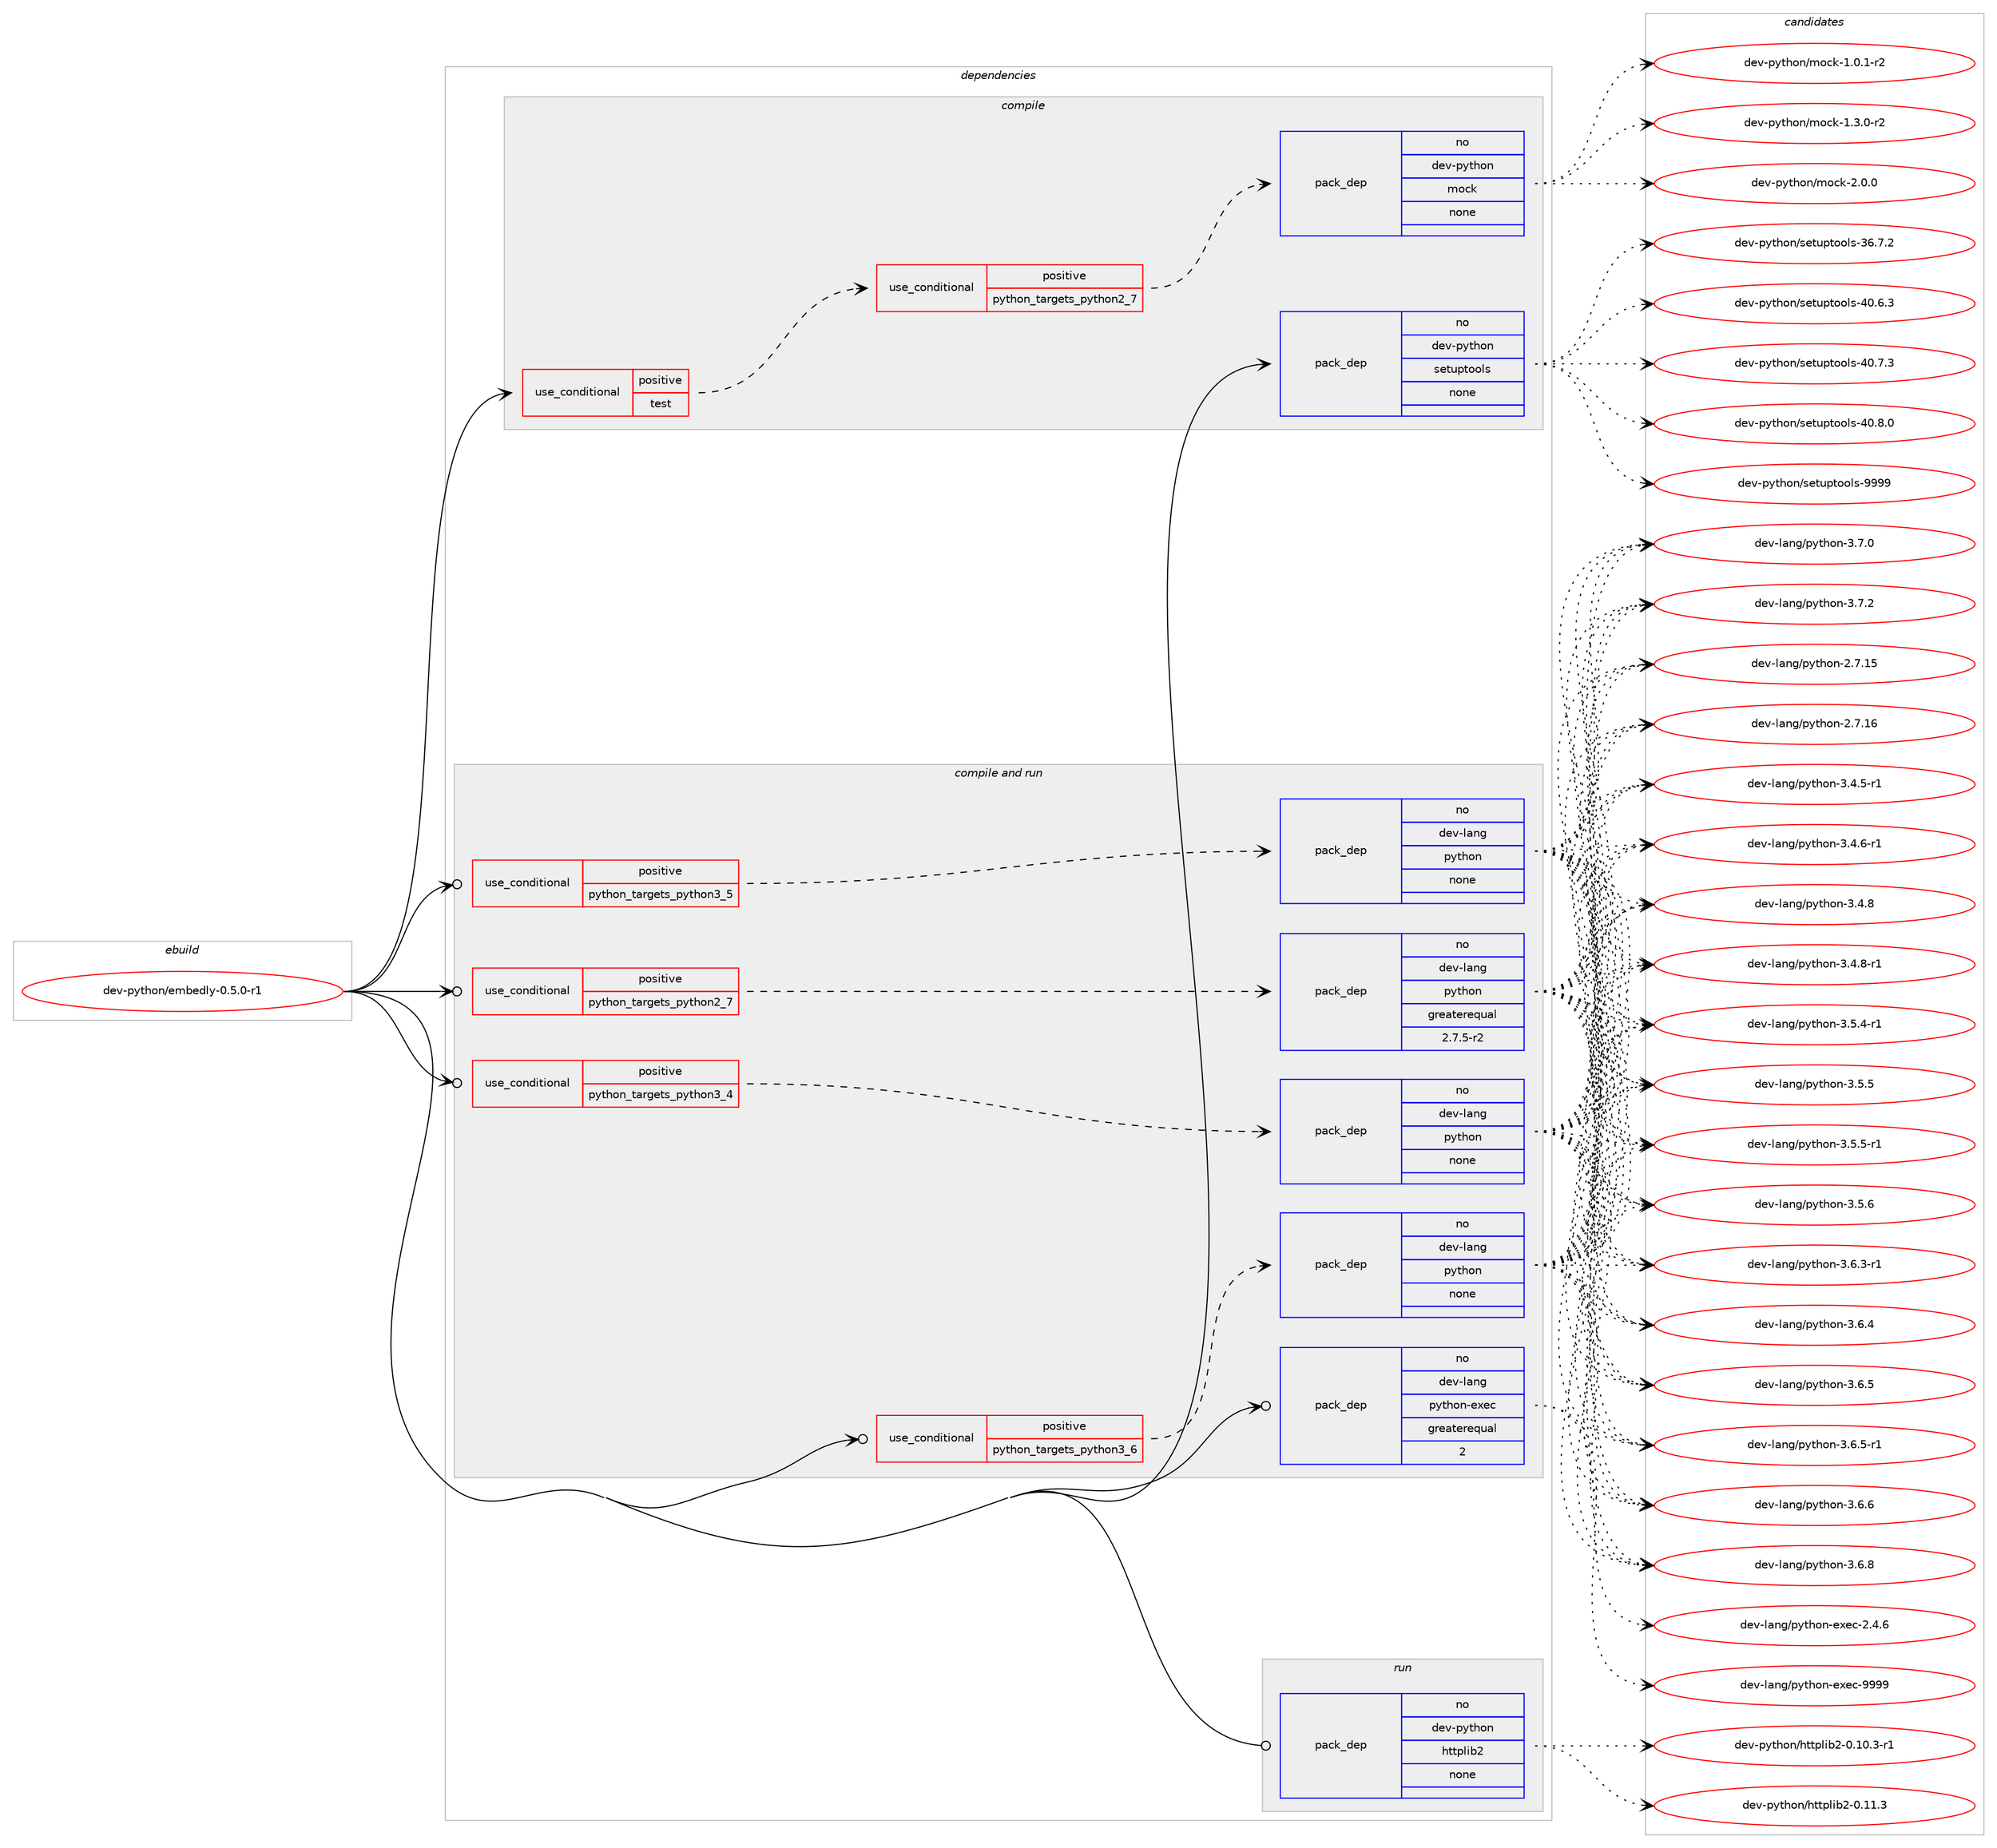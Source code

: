 digraph prolog {

# *************
# Graph options
# *************

newrank=true;
concentrate=true;
compound=true;
graph [rankdir=LR,fontname=Helvetica,fontsize=10,ranksep=1.5];#, ranksep=2.5, nodesep=0.2];
edge  [arrowhead=vee];
node  [fontname=Helvetica,fontsize=10];

# **********
# The ebuild
# **********

subgraph cluster_leftcol {
color=gray;
rank=same;
label=<<i>ebuild</i>>;
id [label="dev-python/embedly-0.5.0-r1", color=red, width=4, href="../dev-python/embedly-0.5.0-r1.svg"];
}

# ****************
# The dependencies
# ****************

subgraph cluster_midcol {
color=gray;
label=<<i>dependencies</i>>;
subgraph cluster_compile {
fillcolor="#eeeeee";
style=filled;
label=<<i>compile</i>>;
subgraph cond373861 {
dependency1407839 [label=<<TABLE BORDER="0" CELLBORDER="1" CELLSPACING="0" CELLPADDING="4"><TR><TD ROWSPAN="3" CELLPADDING="10">use_conditional</TD></TR><TR><TD>positive</TD></TR><TR><TD>test</TD></TR></TABLE>>, shape=none, color=red];
subgraph cond373862 {
dependency1407840 [label=<<TABLE BORDER="0" CELLBORDER="1" CELLSPACING="0" CELLPADDING="4"><TR><TD ROWSPAN="3" CELLPADDING="10">use_conditional</TD></TR><TR><TD>positive</TD></TR><TR><TD>python_targets_python2_7</TD></TR></TABLE>>, shape=none, color=red];
subgraph pack1010720 {
dependency1407841 [label=<<TABLE BORDER="0" CELLBORDER="1" CELLSPACING="0" CELLPADDING="4" WIDTH="220"><TR><TD ROWSPAN="6" CELLPADDING="30">pack_dep</TD></TR><TR><TD WIDTH="110">no</TD></TR><TR><TD>dev-python</TD></TR><TR><TD>mock</TD></TR><TR><TD>none</TD></TR><TR><TD></TD></TR></TABLE>>, shape=none, color=blue];
}
dependency1407840:e -> dependency1407841:w [weight=20,style="dashed",arrowhead="vee"];
}
dependency1407839:e -> dependency1407840:w [weight=20,style="dashed",arrowhead="vee"];
}
id:e -> dependency1407839:w [weight=20,style="solid",arrowhead="vee"];
subgraph pack1010721 {
dependency1407842 [label=<<TABLE BORDER="0" CELLBORDER="1" CELLSPACING="0" CELLPADDING="4" WIDTH="220"><TR><TD ROWSPAN="6" CELLPADDING="30">pack_dep</TD></TR><TR><TD WIDTH="110">no</TD></TR><TR><TD>dev-python</TD></TR><TR><TD>setuptools</TD></TR><TR><TD>none</TD></TR><TR><TD></TD></TR></TABLE>>, shape=none, color=blue];
}
id:e -> dependency1407842:w [weight=20,style="solid",arrowhead="vee"];
}
subgraph cluster_compileandrun {
fillcolor="#eeeeee";
style=filled;
label=<<i>compile and run</i>>;
subgraph cond373863 {
dependency1407843 [label=<<TABLE BORDER="0" CELLBORDER="1" CELLSPACING="0" CELLPADDING="4"><TR><TD ROWSPAN="3" CELLPADDING="10">use_conditional</TD></TR><TR><TD>positive</TD></TR><TR><TD>python_targets_python2_7</TD></TR></TABLE>>, shape=none, color=red];
subgraph pack1010722 {
dependency1407844 [label=<<TABLE BORDER="0" CELLBORDER="1" CELLSPACING="0" CELLPADDING="4" WIDTH="220"><TR><TD ROWSPAN="6" CELLPADDING="30">pack_dep</TD></TR><TR><TD WIDTH="110">no</TD></TR><TR><TD>dev-lang</TD></TR><TR><TD>python</TD></TR><TR><TD>greaterequal</TD></TR><TR><TD>2.7.5-r2</TD></TR></TABLE>>, shape=none, color=blue];
}
dependency1407843:e -> dependency1407844:w [weight=20,style="dashed",arrowhead="vee"];
}
id:e -> dependency1407843:w [weight=20,style="solid",arrowhead="odotvee"];
subgraph cond373864 {
dependency1407845 [label=<<TABLE BORDER="0" CELLBORDER="1" CELLSPACING="0" CELLPADDING="4"><TR><TD ROWSPAN="3" CELLPADDING="10">use_conditional</TD></TR><TR><TD>positive</TD></TR><TR><TD>python_targets_python3_4</TD></TR></TABLE>>, shape=none, color=red];
subgraph pack1010723 {
dependency1407846 [label=<<TABLE BORDER="0" CELLBORDER="1" CELLSPACING="0" CELLPADDING="4" WIDTH="220"><TR><TD ROWSPAN="6" CELLPADDING="30">pack_dep</TD></TR><TR><TD WIDTH="110">no</TD></TR><TR><TD>dev-lang</TD></TR><TR><TD>python</TD></TR><TR><TD>none</TD></TR><TR><TD></TD></TR></TABLE>>, shape=none, color=blue];
}
dependency1407845:e -> dependency1407846:w [weight=20,style="dashed",arrowhead="vee"];
}
id:e -> dependency1407845:w [weight=20,style="solid",arrowhead="odotvee"];
subgraph cond373865 {
dependency1407847 [label=<<TABLE BORDER="0" CELLBORDER="1" CELLSPACING="0" CELLPADDING="4"><TR><TD ROWSPAN="3" CELLPADDING="10">use_conditional</TD></TR><TR><TD>positive</TD></TR><TR><TD>python_targets_python3_5</TD></TR></TABLE>>, shape=none, color=red];
subgraph pack1010724 {
dependency1407848 [label=<<TABLE BORDER="0" CELLBORDER="1" CELLSPACING="0" CELLPADDING="4" WIDTH="220"><TR><TD ROWSPAN="6" CELLPADDING="30">pack_dep</TD></TR><TR><TD WIDTH="110">no</TD></TR><TR><TD>dev-lang</TD></TR><TR><TD>python</TD></TR><TR><TD>none</TD></TR><TR><TD></TD></TR></TABLE>>, shape=none, color=blue];
}
dependency1407847:e -> dependency1407848:w [weight=20,style="dashed",arrowhead="vee"];
}
id:e -> dependency1407847:w [weight=20,style="solid",arrowhead="odotvee"];
subgraph cond373866 {
dependency1407849 [label=<<TABLE BORDER="0" CELLBORDER="1" CELLSPACING="0" CELLPADDING="4"><TR><TD ROWSPAN="3" CELLPADDING="10">use_conditional</TD></TR><TR><TD>positive</TD></TR><TR><TD>python_targets_python3_6</TD></TR></TABLE>>, shape=none, color=red];
subgraph pack1010725 {
dependency1407850 [label=<<TABLE BORDER="0" CELLBORDER="1" CELLSPACING="0" CELLPADDING="4" WIDTH="220"><TR><TD ROWSPAN="6" CELLPADDING="30">pack_dep</TD></TR><TR><TD WIDTH="110">no</TD></TR><TR><TD>dev-lang</TD></TR><TR><TD>python</TD></TR><TR><TD>none</TD></TR><TR><TD></TD></TR></TABLE>>, shape=none, color=blue];
}
dependency1407849:e -> dependency1407850:w [weight=20,style="dashed",arrowhead="vee"];
}
id:e -> dependency1407849:w [weight=20,style="solid",arrowhead="odotvee"];
subgraph pack1010726 {
dependency1407851 [label=<<TABLE BORDER="0" CELLBORDER="1" CELLSPACING="0" CELLPADDING="4" WIDTH="220"><TR><TD ROWSPAN="6" CELLPADDING="30">pack_dep</TD></TR><TR><TD WIDTH="110">no</TD></TR><TR><TD>dev-lang</TD></TR><TR><TD>python-exec</TD></TR><TR><TD>greaterequal</TD></TR><TR><TD>2</TD></TR></TABLE>>, shape=none, color=blue];
}
id:e -> dependency1407851:w [weight=20,style="solid",arrowhead="odotvee"];
}
subgraph cluster_run {
fillcolor="#eeeeee";
style=filled;
label=<<i>run</i>>;
subgraph pack1010727 {
dependency1407852 [label=<<TABLE BORDER="0" CELLBORDER="1" CELLSPACING="0" CELLPADDING="4" WIDTH="220"><TR><TD ROWSPAN="6" CELLPADDING="30">pack_dep</TD></TR><TR><TD WIDTH="110">no</TD></TR><TR><TD>dev-python</TD></TR><TR><TD>httplib2</TD></TR><TR><TD>none</TD></TR><TR><TD></TD></TR></TABLE>>, shape=none, color=blue];
}
id:e -> dependency1407852:w [weight=20,style="solid",arrowhead="odot"];
}
}

# **************
# The candidates
# **************

subgraph cluster_choices {
rank=same;
color=gray;
label=<<i>candidates</i>>;

subgraph choice1010720 {
color=black;
nodesep=1;
choice1001011184511212111610411111047109111991074549464846494511450 [label="dev-python/mock-1.0.1-r2", color=red, width=4,href="../dev-python/mock-1.0.1-r2.svg"];
choice1001011184511212111610411111047109111991074549465146484511450 [label="dev-python/mock-1.3.0-r2", color=red, width=4,href="../dev-python/mock-1.3.0-r2.svg"];
choice100101118451121211161041111104710911199107455046484648 [label="dev-python/mock-2.0.0", color=red, width=4,href="../dev-python/mock-2.0.0.svg"];
dependency1407841:e -> choice1001011184511212111610411111047109111991074549464846494511450:w [style=dotted,weight="100"];
dependency1407841:e -> choice1001011184511212111610411111047109111991074549465146484511450:w [style=dotted,weight="100"];
dependency1407841:e -> choice100101118451121211161041111104710911199107455046484648:w [style=dotted,weight="100"];
}
subgraph choice1010721 {
color=black;
nodesep=1;
choice100101118451121211161041111104711510111611711211611111110811545515446554650 [label="dev-python/setuptools-36.7.2", color=red, width=4,href="../dev-python/setuptools-36.7.2.svg"];
choice100101118451121211161041111104711510111611711211611111110811545524846544651 [label="dev-python/setuptools-40.6.3", color=red, width=4,href="../dev-python/setuptools-40.6.3.svg"];
choice100101118451121211161041111104711510111611711211611111110811545524846554651 [label="dev-python/setuptools-40.7.3", color=red, width=4,href="../dev-python/setuptools-40.7.3.svg"];
choice100101118451121211161041111104711510111611711211611111110811545524846564648 [label="dev-python/setuptools-40.8.0", color=red, width=4,href="../dev-python/setuptools-40.8.0.svg"];
choice10010111845112121116104111110471151011161171121161111111081154557575757 [label="dev-python/setuptools-9999", color=red, width=4,href="../dev-python/setuptools-9999.svg"];
dependency1407842:e -> choice100101118451121211161041111104711510111611711211611111110811545515446554650:w [style=dotted,weight="100"];
dependency1407842:e -> choice100101118451121211161041111104711510111611711211611111110811545524846544651:w [style=dotted,weight="100"];
dependency1407842:e -> choice100101118451121211161041111104711510111611711211611111110811545524846554651:w [style=dotted,weight="100"];
dependency1407842:e -> choice100101118451121211161041111104711510111611711211611111110811545524846564648:w [style=dotted,weight="100"];
dependency1407842:e -> choice10010111845112121116104111110471151011161171121161111111081154557575757:w [style=dotted,weight="100"];
}
subgraph choice1010722 {
color=black;
nodesep=1;
choice10010111845108971101034711212111610411111045504655464953 [label="dev-lang/python-2.7.15", color=red, width=4,href="../dev-lang/python-2.7.15.svg"];
choice10010111845108971101034711212111610411111045504655464954 [label="dev-lang/python-2.7.16", color=red, width=4,href="../dev-lang/python-2.7.16.svg"];
choice1001011184510897110103471121211161041111104551465246534511449 [label="dev-lang/python-3.4.5-r1", color=red, width=4,href="../dev-lang/python-3.4.5-r1.svg"];
choice1001011184510897110103471121211161041111104551465246544511449 [label="dev-lang/python-3.4.6-r1", color=red, width=4,href="../dev-lang/python-3.4.6-r1.svg"];
choice100101118451089711010347112121116104111110455146524656 [label="dev-lang/python-3.4.8", color=red, width=4,href="../dev-lang/python-3.4.8.svg"];
choice1001011184510897110103471121211161041111104551465246564511449 [label="dev-lang/python-3.4.8-r1", color=red, width=4,href="../dev-lang/python-3.4.8-r1.svg"];
choice1001011184510897110103471121211161041111104551465346524511449 [label="dev-lang/python-3.5.4-r1", color=red, width=4,href="../dev-lang/python-3.5.4-r1.svg"];
choice100101118451089711010347112121116104111110455146534653 [label="dev-lang/python-3.5.5", color=red, width=4,href="../dev-lang/python-3.5.5.svg"];
choice1001011184510897110103471121211161041111104551465346534511449 [label="dev-lang/python-3.5.5-r1", color=red, width=4,href="../dev-lang/python-3.5.5-r1.svg"];
choice100101118451089711010347112121116104111110455146534654 [label="dev-lang/python-3.5.6", color=red, width=4,href="../dev-lang/python-3.5.6.svg"];
choice1001011184510897110103471121211161041111104551465446514511449 [label="dev-lang/python-3.6.3-r1", color=red, width=4,href="../dev-lang/python-3.6.3-r1.svg"];
choice100101118451089711010347112121116104111110455146544652 [label="dev-lang/python-3.6.4", color=red, width=4,href="../dev-lang/python-3.6.4.svg"];
choice100101118451089711010347112121116104111110455146544653 [label="dev-lang/python-3.6.5", color=red, width=4,href="../dev-lang/python-3.6.5.svg"];
choice1001011184510897110103471121211161041111104551465446534511449 [label="dev-lang/python-3.6.5-r1", color=red, width=4,href="../dev-lang/python-3.6.5-r1.svg"];
choice100101118451089711010347112121116104111110455146544654 [label="dev-lang/python-3.6.6", color=red, width=4,href="../dev-lang/python-3.6.6.svg"];
choice100101118451089711010347112121116104111110455146544656 [label="dev-lang/python-3.6.8", color=red, width=4,href="../dev-lang/python-3.6.8.svg"];
choice100101118451089711010347112121116104111110455146554648 [label="dev-lang/python-3.7.0", color=red, width=4,href="../dev-lang/python-3.7.0.svg"];
choice100101118451089711010347112121116104111110455146554650 [label="dev-lang/python-3.7.2", color=red, width=4,href="../dev-lang/python-3.7.2.svg"];
dependency1407844:e -> choice10010111845108971101034711212111610411111045504655464953:w [style=dotted,weight="100"];
dependency1407844:e -> choice10010111845108971101034711212111610411111045504655464954:w [style=dotted,weight="100"];
dependency1407844:e -> choice1001011184510897110103471121211161041111104551465246534511449:w [style=dotted,weight="100"];
dependency1407844:e -> choice1001011184510897110103471121211161041111104551465246544511449:w [style=dotted,weight="100"];
dependency1407844:e -> choice100101118451089711010347112121116104111110455146524656:w [style=dotted,weight="100"];
dependency1407844:e -> choice1001011184510897110103471121211161041111104551465246564511449:w [style=dotted,weight="100"];
dependency1407844:e -> choice1001011184510897110103471121211161041111104551465346524511449:w [style=dotted,weight="100"];
dependency1407844:e -> choice100101118451089711010347112121116104111110455146534653:w [style=dotted,weight="100"];
dependency1407844:e -> choice1001011184510897110103471121211161041111104551465346534511449:w [style=dotted,weight="100"];
dependency1407844:e -> choice100101118451089711010347112121116104111110455146534654:w [style=dotted,weight="100"];
dependency1407844:e -> choice1001011184510897110103471121211161041111104551465446514511449:w [style=dotted,weight="100"];
dependency1407844:e -> choice100101118451089711010347112121116104111110455146544652:w [style=dotted,weight="100"];
dependency1407844:e -> choice100101118451089711010347112121116104111110455146544653:w [style=dotted,weight="100"];
dependency1407844:e -> choice1001011184510897110103471121211161041111104551465446534511449:w [style=dotted,weight="100"];
dependency1407844:e -> choice100101118451089711010347112121116104111110455146544654:w [style=dotted,weight="100"];
dependency1407844:e -> choice100101118451089711010347112121116104111110455146544656:w [style=dotted,weight="100"];
dependency1407844:e -> choice100101118451089711010347112121116104111110455146554648:w [style=dotted,weight="100"];
dependency1407844:e -> choice100101118451089711010347112121116104111110455146554650:w [style=dotted,weight="100"];
}
subgraph choice1010723 {
color=black;
nodesep=1;
choice10010111845108971101034711212111610411111045504655464953 [label="dev-lang/python-2.7.15", color=red, width=4,href="../dev-lang/python-2.7.15.svg"];
choice10010111845108971101034711212111610411111045504655464954 [label="dev-lang/python-2.7.16", color=red, width=4,href="../dev-lang/python-2.7.16.svg"];
choice1001011184510897110103471121211161041111104551465246534511449 [label="dev-lang/python-3.4.5-r1", color=red, width=4,href="../dev-lang/python-3.4.5-r1.svg"];
choice1001011184510897110103471121211161041111104551465246544511449 [label="dev-lang/python-3.4.6-r1", color=red, width=4,href="../dev-lang/python-3.4.6-r1.svg"];
choice100101118451089711010347112121116104111110455146524656 [label="dev-lang/python-3.4.8", color=red, width=4,href="../dev-lang/python-3.4.8.svg"];
choice1001011184510897110103471121211161041111104551465246564511449 [label="dev-lang/python-3.4.8-r1", color=red, width=4,href="../dev-lang/python-3.4.8-r1.svg"];
choice1001011184510897110103471121211161041111104551465346524511449 [label="dev-lang/python-3.5.4-r1", color=red, width=4,href="../dev-lang/python-3.5.4-r1.svg"];
choice100101118451089711010347112121116104111110455146534653 [label="dev-lang/python-3.5.5", color=red, width=4,href="../dev-lang/python-3.5.5.svg"];
choice1001011184510897110103471121211161041111104551465346534511449 [label="dev-lang/python-3.5.5-r1", color=red, width=4,href="../dev-lang/python-3.5.5-r1.svg"];
choice100101118451089711010347112121116104111110455146534654 [label="dev-lang/python-3.5.6", color=red, width=4,href="../dev-lang/python-3.5.6.svg"];
choice1001011184510897110103471121211161041111104551465446514511449 [label="dev-lang/python-3.6.3-r1", color=red, width=4,href="../dev-lang/python-3.6.3-r1.svg"];
choice100101118451089711010347112121116104111110455146544652 [label="dev-lang/python-3.6.4", color=red, width=4,href="../dev-lang/python-3.6.4.svg"];
choice100101118451089711010347112121116104111110455146544653 [label="dev-lang/python-3.6.5", color=red, width=4,href="../dev-lang/python-3.6.5.svg"];
choice1001011184510897110103471121211161041111104551465446534511449 [label="dev-lang/python-3.6.5-r1", color=red, width=4,href="../dev-lang/python-3.6.5-r1.svg"];
choice100101118451089711010347112121116104111110455146544654 [label="dev-lang/python-3.6.6", color=red, width=4,href="../dev-lang/python-3.6.6.svg"];
choice100101118451089711010347112121116104111110455146544656 [label="dev-lang/python-3.6.8", color=red, width=4,href="../dev-lang/python-3.6.8.svg"];
choice100101118451089711010347112121116104111110455146554648 [label="dev-lang/python-3.7.0", color=red, width=4,href="../dev-lang/python-3.7.0.svg"];
choice100101118451089711010347112121116104111110455146554650 [label="dev-lang/python-3.7.2", color=red, width=4,href="../dev-lang/python-3.7.2.svg"];
dependency1407846:e -> choice10010111845108971101034711212111610411111045504655464953:w [style=dotted,weight="100"];
dependency1407846:e -> choice10010111845108971101034711212111610411111045504655464954:w [style=dotted,weight="100"];
dependency1407846:e -> choice1001011184510897110103471121211161041111104551465246534511449:w [style=dotted,weight="100"];
dependency1407846:e -> choice1001011184510897110103471121211161041111104551465246544511449:w [style=dotted,weight="100"];
dependency1407846:e -> choice100101118451089711010347112121116104111110455146524656:w [style=dotted,weight="100"];
dependency1407846:e -> choice1001011184510897110103471121211161041111104551465246564511449:w [style=dotted,weight="100"];
dependency1407846:e -> choice1001011184510897110103471121211161041111104551465346524511449:w [style=dotted,weight="100"];
dependency1407846:e -> choice100101118451089711010347112121116104111110455146534653:w [style=dotted,weight="100"];
dependency1407846:e -> choice1001011184510897110103471121211161041111104551465346534511449:w [style=dotted,weight="100"];
dependency1407846:e -> choice100101118451089711010347112121116104111110455146534654:w [style=dotted,weight="100"];
dependency1407846:e -> choice1001011184510897110103471121211161041111104551465446514511449:w [style=dotted,weight="100"];
dependency1407846:e -> choice100101118451089711010347112121116104111110455146544652:w [style=dotted,weight="100"];
dependency1407846:e -> choice100101118451089711010347112121116104111110455146544653:w [style=dotted,weight="100"];
dependency1407846:e -> choice1001011184510897110103471121211161041111104551465446534511449:w [style=dotted,weight="100"];
dependency1407846:e -> choice100101118451089711010347112121116104111110455146544654:w [style=dotted,weight="100"];
dependency1407846:e -> choice100101118451089711010347112121116104111110455146544656:w [style=dotted,weight="100"];
dependency1407846:e -> choice100101118451089711010347112121116104111110455146554648:w [style=dotted,weight="100"];
dependency1407846:e -> choice100101118451089711010347112121116104111110455146554650:w [style=dotted,weight="100"];
}
subgraph choice1010724 {
color=black;
nodesep=1;
choice10010111845108971101034711212111610411111045504655464953 [label="dev-lang/python-2.7.15", color=red, width=4,href="../dev-lang/python-2.7.15.svg"];
choice10010111845108971101034711212111610411111045504655464954 [label="dev-lang/python-2.7.16", color=red, width=4,href="../dev-lang/python-2.7.16.svg"];
choice1001011184510897110103471121211161041111104551465246534511449 [label="dev-lang/python-3.4.5-r1", color=red, width=4,href="../dev-lang/python-3.4.5-r1.svg"];
choice1001011184510897110103471121211161041111104551465246544511449 [label="dev-lang/python-3.4.6-r1", color=red, width=4,href="../dev-lang/python-3.4.6-r1.svg"];
choice100101118451089711010347112121116104111110455146524656 [label="dev-lang/python-3.4.8", color=red, width=4,href="../dev-lang/python-3.4.8.svg"];
choice1001011184510897110103471121211161041111104551465246564511449 [label="dev-lang/python-3.4.8-r1", color=red, width=4,href="../dev-lang/python-3.4.8-r1.svg"];
choice1001011184510897110103471121211161041111104551465346524511449 [label="dev-lang/python-3.5.4-r1", color=red, width=4,href="../dev-lang/python-3.5.4-r1.svg"];
choice100101118451089711010347112121116104111110455146534653 [label="dev-lang/python-3.5.5", color=red, width=4,href="../dev-lang/python-3.5.5.svg"];
choice1001011184510897110103471121211161041111104551465346534511449 [label="dev-lang/python-3.5.5-r1", color=red, width=4,href="../dev-lang/python-3.5.5-r1.svg"];
choice100101118451089711010347112121116104111110455146534654 [label="dev-lang/python-3.5.6", color=red, width=4,href="../dev-lang/python-3.5.6.svg"];
choice1001011184510897110103471121211161041111104551465446514511449 [label="dev-lang/python-3.6.3-r1", color=red, width=4,href="../dev-lang/python-3.6.3-r1.svg"];
choice100101118451089711010347112121116104111110455146544652 [label="dev-lang/python-3.6.4", color=red, width=4,href="../dev-lang/python-3.6.4.svg"];
choice100101118451089711010347112121116104111110455146544653 [label="dev-lang/python-3.6.5", color=red, width=4,href="../dev-lang/python-3.6.5.svg"];
choice1001011184510897110103471121211161041111104551465446534511449 [label="dev-lang/python-3.6.5-r1", color=red, width=4,href="../dev-lang/python-3.6.5-r1.svg"];
choice100101118451089711010347112121116104111110455146544654 [label="dev-lang/python-3.6.6", color=red, width=4,href="../dev-lang/python-3.6.6.svg"];
choice100101118451089711010347112121116104111110455146544656 [label="dev-lang/python-3.6.8", color=red, width=4,href="../dev-lang/python-3.6.8.svg"];
choice100101118451089711010347112121116104111110455146554648 [label="dev-lang/python-3.7.0", color=red, width=4,href="../dev-lang/python-3.7.0.svg"];
choice100101118451089711010347112121116104111110455146554650 [label="dev-lang/python-3.7.2", color=red, width=4,href="../dev-lang/python-3.7.2.svg"];
dependency1407848:e -> choice10010111845108971101034711212111610411111045504655464953:w [style=dotted,weight="100"];
dependency1407848:e -> choice10010111845108971101034711212111610411111045504655464954:w [style=dotted,weight="100"];
dependency1407848:e -> choice1001011184510897110103471121211161041111104551465246534511449:w [style=dotted,weight="100"];
dependency1407848:e -> choice1001011184510897110103471121211161041111104551465246544511449:w [style=dotted,weight="100"];
dependency1407848:e -> choice100101118451089711010347112121116104111110455146524656:w [style=dotted,weight="100"];
dependency1407848:e -> choice1001011184510897110103471121211161041111104551465246564511449:w [style=dotted,weight="100"];
dependency1407848:e -> choice1001011184510897110103471121211161041111104551465346524511449:w [style=dotted,weight="100"];
dependency1407848:e -> choice100101118451089711010347112121116104111110455146534653:w [style=dotted,weight="100"];
dependency1407848:e -> choice1001011184510897110103471121211161041111104551465346534511449:w [style=dotted,weight="100"];
dependency1407848:e -> choice100101118451089711010347112121116104111110455146534654:w [style=dotted,weight="100"];
dependency1407848:e -> choice1001011184510897110103471121211161041111104551465446514511449:w [style=dotted,weight="100"];
dependency1407848:e -> choice100101118451089711010347112121116104111110455146544652:w [style=dotted,weight="100"];
dependency1407848:e -> choice100101118451089711010347112121116104111110455146544653:w [style=dotted,weight="100"];
dependency1407848:e -> choice1001011184510897110103471121211161041111104551465446534511449:w [style=dotted,weight="100"];
dependency1407848:e -> choice100101118451089711010347112121116104111110455146544654:w [style=dotted,weight="100"];
dependency1407848:e -> choice100101118451089711010347112121116104111110455146544656:w [style=dotted,weight="100"];
dependency1407848:e -> choice100101118451089711010347112121116104111110455146554648:w [style=dotted,weight="100"];
dependency1407848:e -> choice100101118451089711010347112121116104111110455146554650:w [style=dotted,weight="100"];
}
subgraph choice1010725 {
color=black;
nodesep=1;
choice10010111845108971101034711212111610411111045504655464953 [label="dev-lang/python-2.7.15", color=red, width=4,href="../dev-lang/python-2.7.15.svg"];
choice10010111845108971101034711212111610411111045504655464954 [label="dev-lang/python-2.7.16", color=red, width=4,href="../dev-lang/python-2.7.16.svg"];
choice1001011184510897110103471121211161041111104551465246534511449 [label="dev-lang/python-3.4.5-r1", color=red, width=4,href="../dev-lang/python-3.4.5-r1.svg"];
choice1001011184510897110103471121211161041111104551465246544511449 [label="dev-lang/python-3.4.6-r1", color=red, width=4,href="../dev-lang/python-3.4.6-r1.svg"];
choice100101118451089711010347112121116104111110455146524656 [label="dev-lang/python-3.4.8", color=red, width=4,href="../dev-lang/python-3.4.8.svg"];
choice1001011184510897110103471121211161041111104551465246564511449 [label="dev-lang/python-3.4.8-r1", color=red, width=4,href="../dev-lang/python-3.4.8-r1.svg"];
choice1001011184510897110103471121211161041111104551465346524511449 [label="dev-lang/python-3.5.4-r1", color=red, width=4,href="../dev-lang/python-3.5.4-r1.svg"];
choice100101118451089711010347112121116104111110455146534653 [label="dev-lang/python-3.5.5", color=red, width=4,href="../dev-lang/python-3.5.5.svg"];
choice1001011184510897110103471121211161041111104551465346534511449 [label="dev-lang/python-3.5.5-r1", color=red, width=4,href="../dev-lang/python-3.5.5-r1.svg"];
choice100101118451089711010347112121116104111110455146534654 [label="dev-lang/python-3.5.6", color=red, width=4,href="../dev-lang/python-3.5.6.svg"];
choice1001011184510897110103471121211161041111104551465446514511449 [label="dev-lang/python-3.6.3-r1", color=red, width=4,href="../dev-lang/python-3.6.3-r1.svg"];
choice100101118451089711010347112121116104111110455146544652 [label="dev-lang/python-3.6.4", color=red, width=4,href="../dev-lang/python-3.6.4.svg"];
choice100101118451089711010347112121116104111110455146544653 [label="dev-lang/python-3.6.5", color=red, width=4,href="../dev-lang/python-3.6.5.svg"];
choice1001011184510897110103471121211161041111104551465446534511449 [label="dev-lang/python-3.6.5-r1", color=red, width=4,href="../dev-lang/python-3.6.5-r1.svg"];
choice100101118451089711010347112121116104111110455146544654 [label="dev-lang/python-3.6.6", color=red, width=4,href="../dev-lang/python-3.6.6.svg"];
choice100101118451089711010347112121116104111110455146544656 [label="dev-lang/python-3.6.8", color=red, width=4,href="../dev-lang/python-3.6.8.svg"];
choice100101118451089711010347112121116104111110455146554648 [label="dev-lang/python-3.7.0", color=red, width=4,href="../dev-lang/python-3.7.0.svg"];
choice100101118451089711010347112121116104111110455146554650 [label="dev-lang/python-3.7.2", color=red, width=4,href="../dev-lang/python-3.7.2.svg"];
dependency1407850:e -> choice10010111845108971101034711212111610411111045504655464953:w [style=dotted,weight="100"];
dependency1407850:e -> choice10010111845108971101034711212111610411111045504655464954:w [style=dotted,weight="100"];
dependency1407850:e -> choice1001011184510897110103471121211161041111104551465246534511449:w [style=dotted,weight="100"];
dependency1407850:e -> choice1001011184510897110103471121211161041111104551465246544511449:w [style=dotted,weight="100"];
dependency1407850:e -> choice100101118451089711010347112121116104111110455146524656:w [style=dotted,weight="100"];
dependency1407850:e -> choice1001011184510897110103471121211161041111104551465246564511449:w [style=dotted,weight="100"];
dependency1407850:e -> choice1001011184510897110103471121211161041111104551465346524511449:w [style=dotted,weight="100"];
dependency1407850:e -> choice100101118451089711010347112121116104111110455146534653:w [style=dotted,weight="100"];
dependency1407850:e -> choice1001011184510897110103471121211161041111104551465346534511449:w [style=dotted,weight="100"];
dependency1407850:e -> choice100101118451089711010347112121116104111110455146534654:w [style=dotted,weight="100"];
dependency1407850:e -> choice1001011184510897110103471121211161041111104551465446514511449:w [style=dotted,weight="100"];
dependency1407850:e -> choice100101118451089711010347112121116104111110455146544652:w [style=dotted,weight="100"];
dependency1407850:e -> choice100101118451089711010347112121116104111110455146544653:w [style=dotted,weight="100"];
dependency1407850:e -> choice1001011184510897110103471121211161041111104551465446534511449:w [style=dotted,weight="100"];
dependency1407850:e -> choice100101118451089711010347112121116104111110455146544654:w [style=dotted,weight="100"];
dependency1407850:e -> choice100101118451089711010347112121116104111110455146544656:w [style=dotted,weight="100"];
dependency1407850:e -> choice100101118451089711010347112121116104111110455146554648:w [style=dotted,weight="100"];
dependency1407850:e -> choice100101118451089711010347112121116104111110455146554650:w [style=dotted,weight="100"];
}
subgraph choice1010726 {
color=black;
nodesep=1;
choice1001011184510897110103471121211161041111104510112010199455046524654 [label="dev-lang/python-exec-2.4.6", color=red, width=4,href="../dev-lang/python-exec-2.4.6.svg"];
choice10010111845108971101034711212111610411111045101120101994557575757 [label="dev-lang/python-exec-9999", color=red, width=4,href="../dev-lang/python-exec-9999.svg"];
dependency1407851:e -> choice1001011184510897110103471121211161041111104510112010199455046524654:w [style=dotted,weight="100"];
dependency1407851:e -> choice10010111845108971101034711212111610411111045101120101994557575757:w [style=dotted,weight="100"];
}
subgraph choice1010727 {
color=black;
nodesep=1;
choice10010111845112121116104111110471041161161121081059850454846494846514511449 [label="dev-python/httplib2-0.10.3-r1", color=red, width=4,href="../dev-python/httplib2-0.10.3-r1.svg"];
choice1001011184511212111610411111047104116116112108105985045484649494651 [label="dev-python/httplib2-0.11.3", color=red, width=4,href="../dev-python/httplib2-0.11.3.svg"];
dependency1407852:e -> choice10010111845112121116104111110471041161161121081059850454846494846514511449:w [style=dotted,weight="100"];
dependency1407852:e -> choice1001011184511212111610411111047104116116112108105985045484649494651:w [style=dotted,weight="100"];
}
}

}
